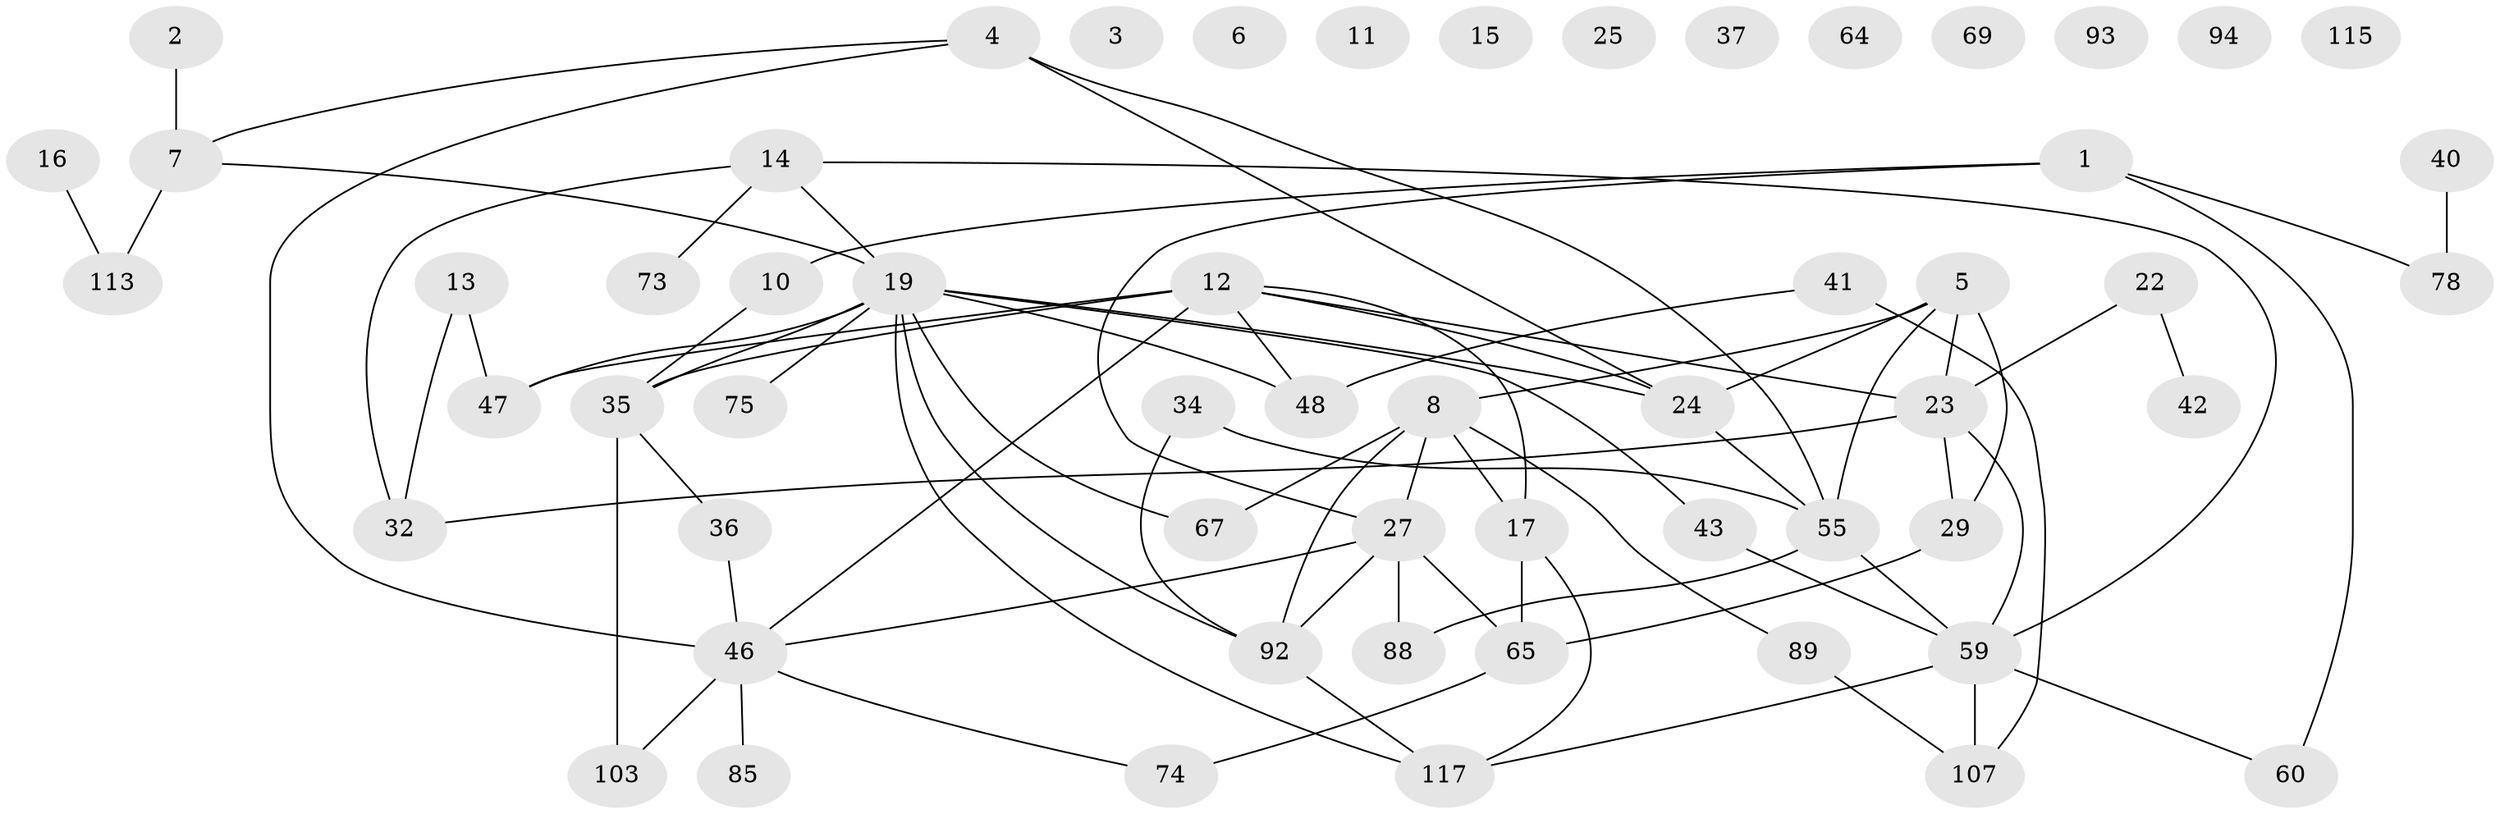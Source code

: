 // original degree distribution, {1: 0.21428571428571427, 0: 0.07142857142857142, 4: 0.14285714285714285, 3: 0.2222222222222222, 2: 0.2698412698412698, 5: 0.06349206349206349, 7: 0.007936507936507936, 6: 0.007936507936507936}
// Generated by graph-tools (version 1.1) at 2025/16/03/04/25 18:16:26]
// undirected, 57 vertices, 78 edges
graph export_dot {
graph [start="1"]
  node [color=gray90,style=filled];
  1 [super="+79"];
  2;
  3;
  4 [super="+9"];
  5 [super="+119+100"];
  6;
  7 [super="+18+52"];
  8 [super="+30"];
  10;
  11;
  12 [super="+54+21+91"];
  13 [super="+104+62"];
  14 [super="+77+28+58+44"];
  15;
  16 [super="+39"];
  17 [super="+53"];
  19 [super="+20+26+61"];
  22 [super="+56+38+70"];
  23 [super="+49"];
  24 [super="+111"];
  25 [super="+33"];
  27 [super="+84+31"];
  29 [super="+50+57"];
  32;
  34 [super="+108"];
  35 [super="+51+76"];
  36;
  37;
  40 [super="+45"];
  41 [super="+105"];
  42;
  43;
  46 [super="+87+99"];
  47 [super="+122+90"];
  48;
  55 [super="+83+96"];
  59 [super="+71+63"];
  60;
  64;
  65 [super="+82"];
  67 [super="+125"];
  69;
  73;
  74 [super="+123+81"];
  75;
  78;
  85;
  88;
  89;
  92 [super="+97+95"];
  93;
  94 [super="+106"];
  103;
  107 [super="+121"];
  113;
  115;
  117 [super="+118"];
  1 -- 10;
  1 -- 60;
  1 -- 78;
  1 -- 27;
  2 -- 7;
  4 -- 7;
  4 -- 24;
  4 -- 55;
  4 -- 46;
  5 -- 24;
  5 -- 29 [weight=2];
  5 -- 8 [weight=2];
  5 -- 23;
  5 -- 55;
  7 -- 113;
  7 -- 19;
  8 -- 27;
  8 -- 17;
  8 -- 67;
  8 -- 89;
  8 -- 92;
  10 -- 35;
  12 -- 48;
  12 -- 35;
  12 -- 46 [weight=2];
  12 -- 47;
  12 -- 17;
  12 -- 23;
  12 -- 24;
  13 -- 32;
  13 -- 47;
  14 -- 32;
  14 -- 73;
  14 -- 59;
  14 -- 19;
  16 -- 113;
  17 -- 117;
  17 -- 65;
  19 -- 24 [weight=2];
  19 -- 47;
  19 -- 67;
  19 -- 48;
  19 -- 117;
  19 -- 43;
  19 -- 92;
  19 -- 35;
  19 -- 75;
  22 -- 42;
  22 -- 23;
  23 -- 32;
  23 -- 59;
  23 -- 29 [weight=2];
  24 -- 55;
  27 -- 46;
  27 -- 65;
  27 -- 88;
  27 -- 92;
  29 -- 65;
  34 -- 55;
  34 -- 92;
  35 -- 36;
  35 -- 103;
  36 -- 46;
  40 -- 78;
  41 -- 107;
  41 -- 48;
  43 -- 59;
  46 -- 85;
  46 -- 103;
  46 -- 74;
  55 -- 88;
  55 -- 59;
  59 -- 117;
  59 -- 107;
  59 -- 60;
  65 -- 74;
  89 -- 107;
  92 -- 117;
}
